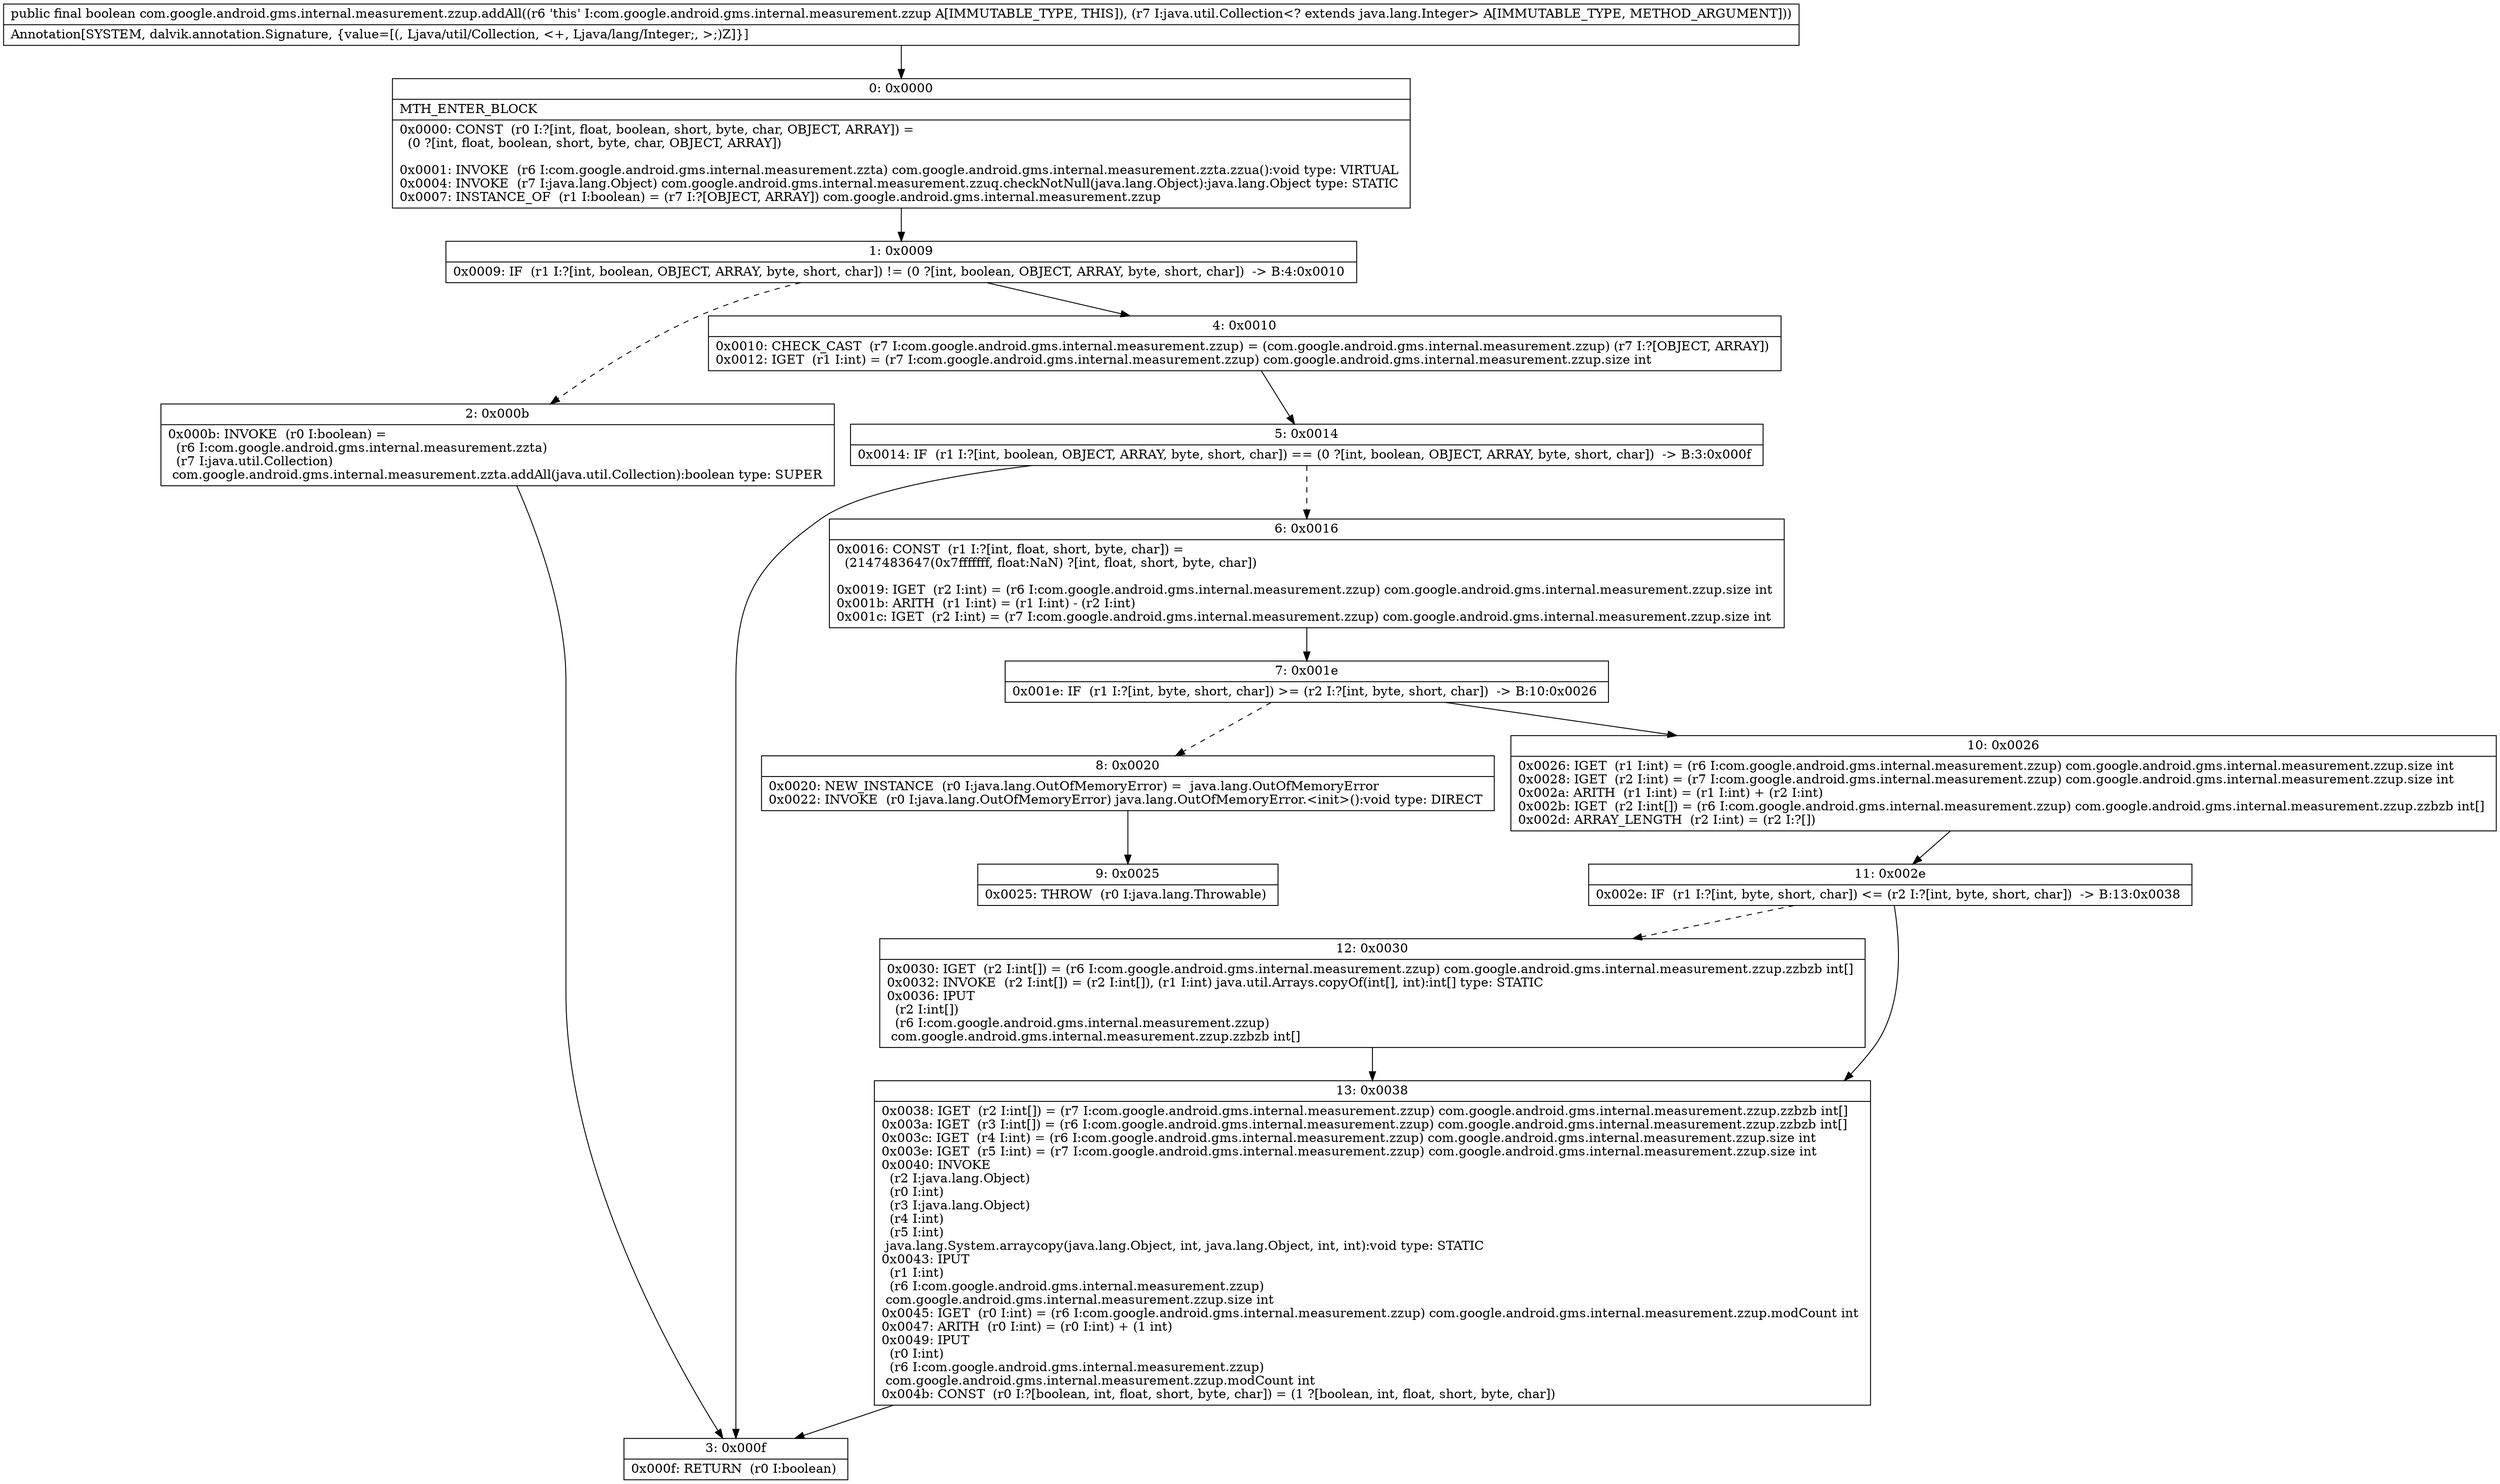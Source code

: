digraph "CFG forcom.google.android.gms.internal.measurement.zzup.addAll(Ljava\/util\/Collection;)Z" {
Node_0 [shape=record,label="{0\:\ 0x0000|MTH_ENTER_BLOCK\l|0x0000: CONST  (r0 I:?[int, float, boolean, short, byte, char, OBJECT, ARRAY]) = \l  (0 ?[int, float, boolean, short, byte, char, OBJECT, ARRAY])\l \l0x0001: INVOKE  (r6 I:com.google.android.gms.internal.measurement.zzta) com.google.android.gms.internal.measurement.zzta.zzua():void type: VIRTUAL \l0x0004: INVOKE  (r7 I:java.lang.Object) com.google.android.gms.internal.measurement.zzuq.checkNotNull(java.lang.Object):java.lang.Object type: STATIC \l0x0007: INSTANCE_OF  (r1 I:boolean) = (r7 I:?[OBJECT, ARRAY]) com.google.android.gms.internal.measurement.zzup \l}"];
Node_1 [shape=record,label="{1\:\ 0x0009|0x0009: IF  (r1 I:?[int, boolean, OBJECT, ARRAY, byte, short, char]) != (0 ?[int, boolean, OBJECT, ARRAY, byte, short, char])  \-\> B:4:0x0010 \l}"];
Node_2 [shape=record,label="{2\:\ 0x000b|0x000b: INVOKE  (r0 I:boolean) = \l  (r6 I:com.google.android.gms.internal.measurement.zzta)\l  (r7 I:java.util.Collection)\l com.google.android.gms.internal.measurement.zzta.addAll(java.util.Collection):boolean type: SUPER \l}"];
Node_3 [shape=record,label="{3\:\ 0x000f|0x000f: RETURN  (r0 I:boolean) \l}"];
Node_4 [shape=record,label="{4\:\ 0x0010|0x0010: CHECK_CAST  (r7 I:com.google.android.gms.internal.measurement.zzup) = (com.google.android.gms.internal.measurement.zzup) (r7 I:?[OBJECT, ARRAY]) \l0x0012: IGET  (r1 I:int) = (r7 I:com.google.android.gms.internal.measurement.zzup) com.google.android.gms.internal.measurement.zzup.size int \l}"];
Node_5 [shape=record,label="{5\:\ 0x0014|0x0014: IF  (r1 I:?[int, boolean, OBJECT, ARRAY, byte, short, char]) == (0 ?[int, boolean, OBJECT, ARRAY, byte, short, char])  \-\> B:3:0x000f \l}"];
Node_6 [shape=record,label="{6\:\ 0x0016|0x0016: CONST  (r1 I:?[int, float, short, byte, char]) = \l  (2147483647(0x7fffffff, float:NaN) ?[int, float, short, byte, char])\l \l0x0019: IGET  (r2 I:int) = (r6 I:com.google.android.gms.internal.measurement.zzup) com.google.android.gms.internal.measurement.zzup.size int \l0x001b: ARITH  (r1 I:int) = (r1 I:int) \- (r2 I:int) \l0x001c: IGET  (r2 I:int) = (r7 I:com.google.android.gms.internal.measurement.zzup) com.google.android.gms.internal.measurement.zzup.size int \l}"];
Node_7 [shape=record,label="{7\:\ 0x001e|0x001e: IF  (r1 I:?[int, byte, short, char]) \>= (r2 I:?[int, byte, short, char])  \-\> B:10:0x0026 \l}"];
Node_8 [shape=record,label="{8\:\ 0x0020|0x0020: NEW_INSTANCE  (r0 I:java.lang.OutOfMemoryError) =  java.lang.OutOfMemoryError \l0x0022: INVOKE  (r0 I:java.lang.OutOfMemoryError) java.lang.OutOfMemoryError.\<init\>():void type: DIRECT \l}"];
Node_9 [shape=record,label="{9\:\ 0x0025|0x0025: THROW  (r0 I:java.lang.Throwable) \l}"];
Node_10 [shape=record,label="{10\:\ 0x0026|0x0026: IGET  (r1 I:int) = (r6 I:com.google.android.gms.internal.measurement.zzup) com.google.android.gms.internal.measurement.zzup.size int \l0x0028: IGET  (r2 I:int) = (r7 I:com.google.android.gms.internal.measurement.zzup) com.google.android.gms.internal.measurement.zzup.size int \l0x002a: ARITH  (r1 I:int) = (r1 I:int) + (r2 I:int) \l0x002b: IGET  (r2 I:int[]) = (r6 I:com.google.android.gms.internal.measurement.zzup) com.google.android.gms.internal.measurement.zzup.zzbzb int[] \l0x002d: ARRAY_LENGTH  (r2 I:int) = (r2 I:?[]) \l}"];
Node_11 [shape=record,label="{11\:\ 0x002e|0x002e: IF  (r1 I:?[int, byte, short, char]) \<= (r2 I:?[int, byte, short, char])  \-\> B:13:0x0038 \l}"];
Node_12 [shape=record,label="{12\:\ 0x0030|0x0030: IGET  (r2 I:int[]) = (r6 I:com.google.android.gms.internal.measurement.zzup) com.google.android.gms.internal.measurement.zzup.zzbzb int[] \l0x0032: INVOKE  (r2 I:int[]) = (r2 I:int[]), (r1 I:int) java.util.Arrays.copyOf(int[], int):int[] type: STATIC \l0x0036: IPUT  \l  (r2 I:int[])\l  (r6 I:com.google.android.gms.internal.measurement.zzup)\l com.google.android.gms.internal.measurement.zzup.zzbzb int[] \l}"];
Node_13 [shape=record,label="{13\:\ 0x0038|0x0038: IGET  (r2 I:int[]) = (r7 I:com.google.android.gms.internal.measurement.zzup) com.google.android.gms.internal.measurement.zzup.zzbzb int[] \l0x003a: IGET  (r3 I:int[]) = (r6 I:com.google.android.gms.internal.measurement.zzup) com.google.android.gms.internal.measurement.zzup.zzbzb int[] \l0x003c: IGET  (r4 I:int) = (r6 I:com.google.android.gms.internal.measurement.zzup) com.google.android.gms.internal.measurement.zzup.size int \l0x003e: IGET  (r5 I:int) = (r7 I:com.google.android.gms.internal.measurement.zzup) com.google.android.gms.internal.measurement.zzup.size int \l0x0040: INVOKE  \l  (r2 I:java.lang.Object)\l  (r0 I:int)\l  (r3 I:java.lang.Object)\l  (r4 I:int)\l  (r5 I:int)\l java.lang.System.arraycopy(java.lang.Object, int, java.lang.Object, int, int):void type: STATIC \l0x0043: IPUT  \l  (r1 I:int)\l  (r6 I:com.google.android.gms.internal.measurement.zzup)\l com.google.android.gms.internal.measurement.zzup.size int \l0x0045: IGET  (r0 I:int) = (r6 I:com.google.android.gms.internal.measurement.zzup) com.google.android.gms.internal.measurement.zzup.modCount int \l0x0047: ARITH  (r0 I:int) = (r0 I:int) + (1 int) \l0x0049: IPUT  \l  (r0 I:int)\l  (r6 I:com.google.android.gms.internal.measurement.zzup)\l com.google.android.gms.internal.measurement.zzup.modCount int \l0x004b: CONST  (r0 I:?[boolean, int, float, short, byte, char]) = (1 ?[boolean, int, float, short, byte, char]) \l}"];
MethodNode[shape=record,label="{public final boolean com.google.android.gms.internal.measurement.zzup.addAll((r6 'this' I:com.google.android.gms.internal.measurement.zzup A[IMMUTABLE_TYPE, THIS]), (r7 I:java.util.Collection\<? extends java.lang.Integer\> A[IMMUTABLE_TYPE, METHOD_ARGUMENT]))  | Annotation[SYSTEM, dalvik.annotation.Signature, \{value=[(, Ljava\/util\/Collection, \<+, Ljava\/lang\/Integer;, \>;)Z]\}]\l}"];
MethodNode -> Node_0;
Node_0 -> Node_1;
Node_1 -> Node_2[style=dashed];
Node_1 -> Node_4;
Node_2 -> Node_3;
Node_4 -> Node_5;
Node_5 -> Node_3;
Node_5 -> Node_6[style=dashed];
Node_6 -> Node_7;
Node_7 -> Node_8[style=dashed];
Node_7 -> Node_10;
Node_8 -> Node_9;
Node_10 -> Node_11;
Node_11 -> Node_12[style=dashed];
Node_11 -> Node_13;
Node_12 -> Node_13;
Node_13 -> Node_3;
}

